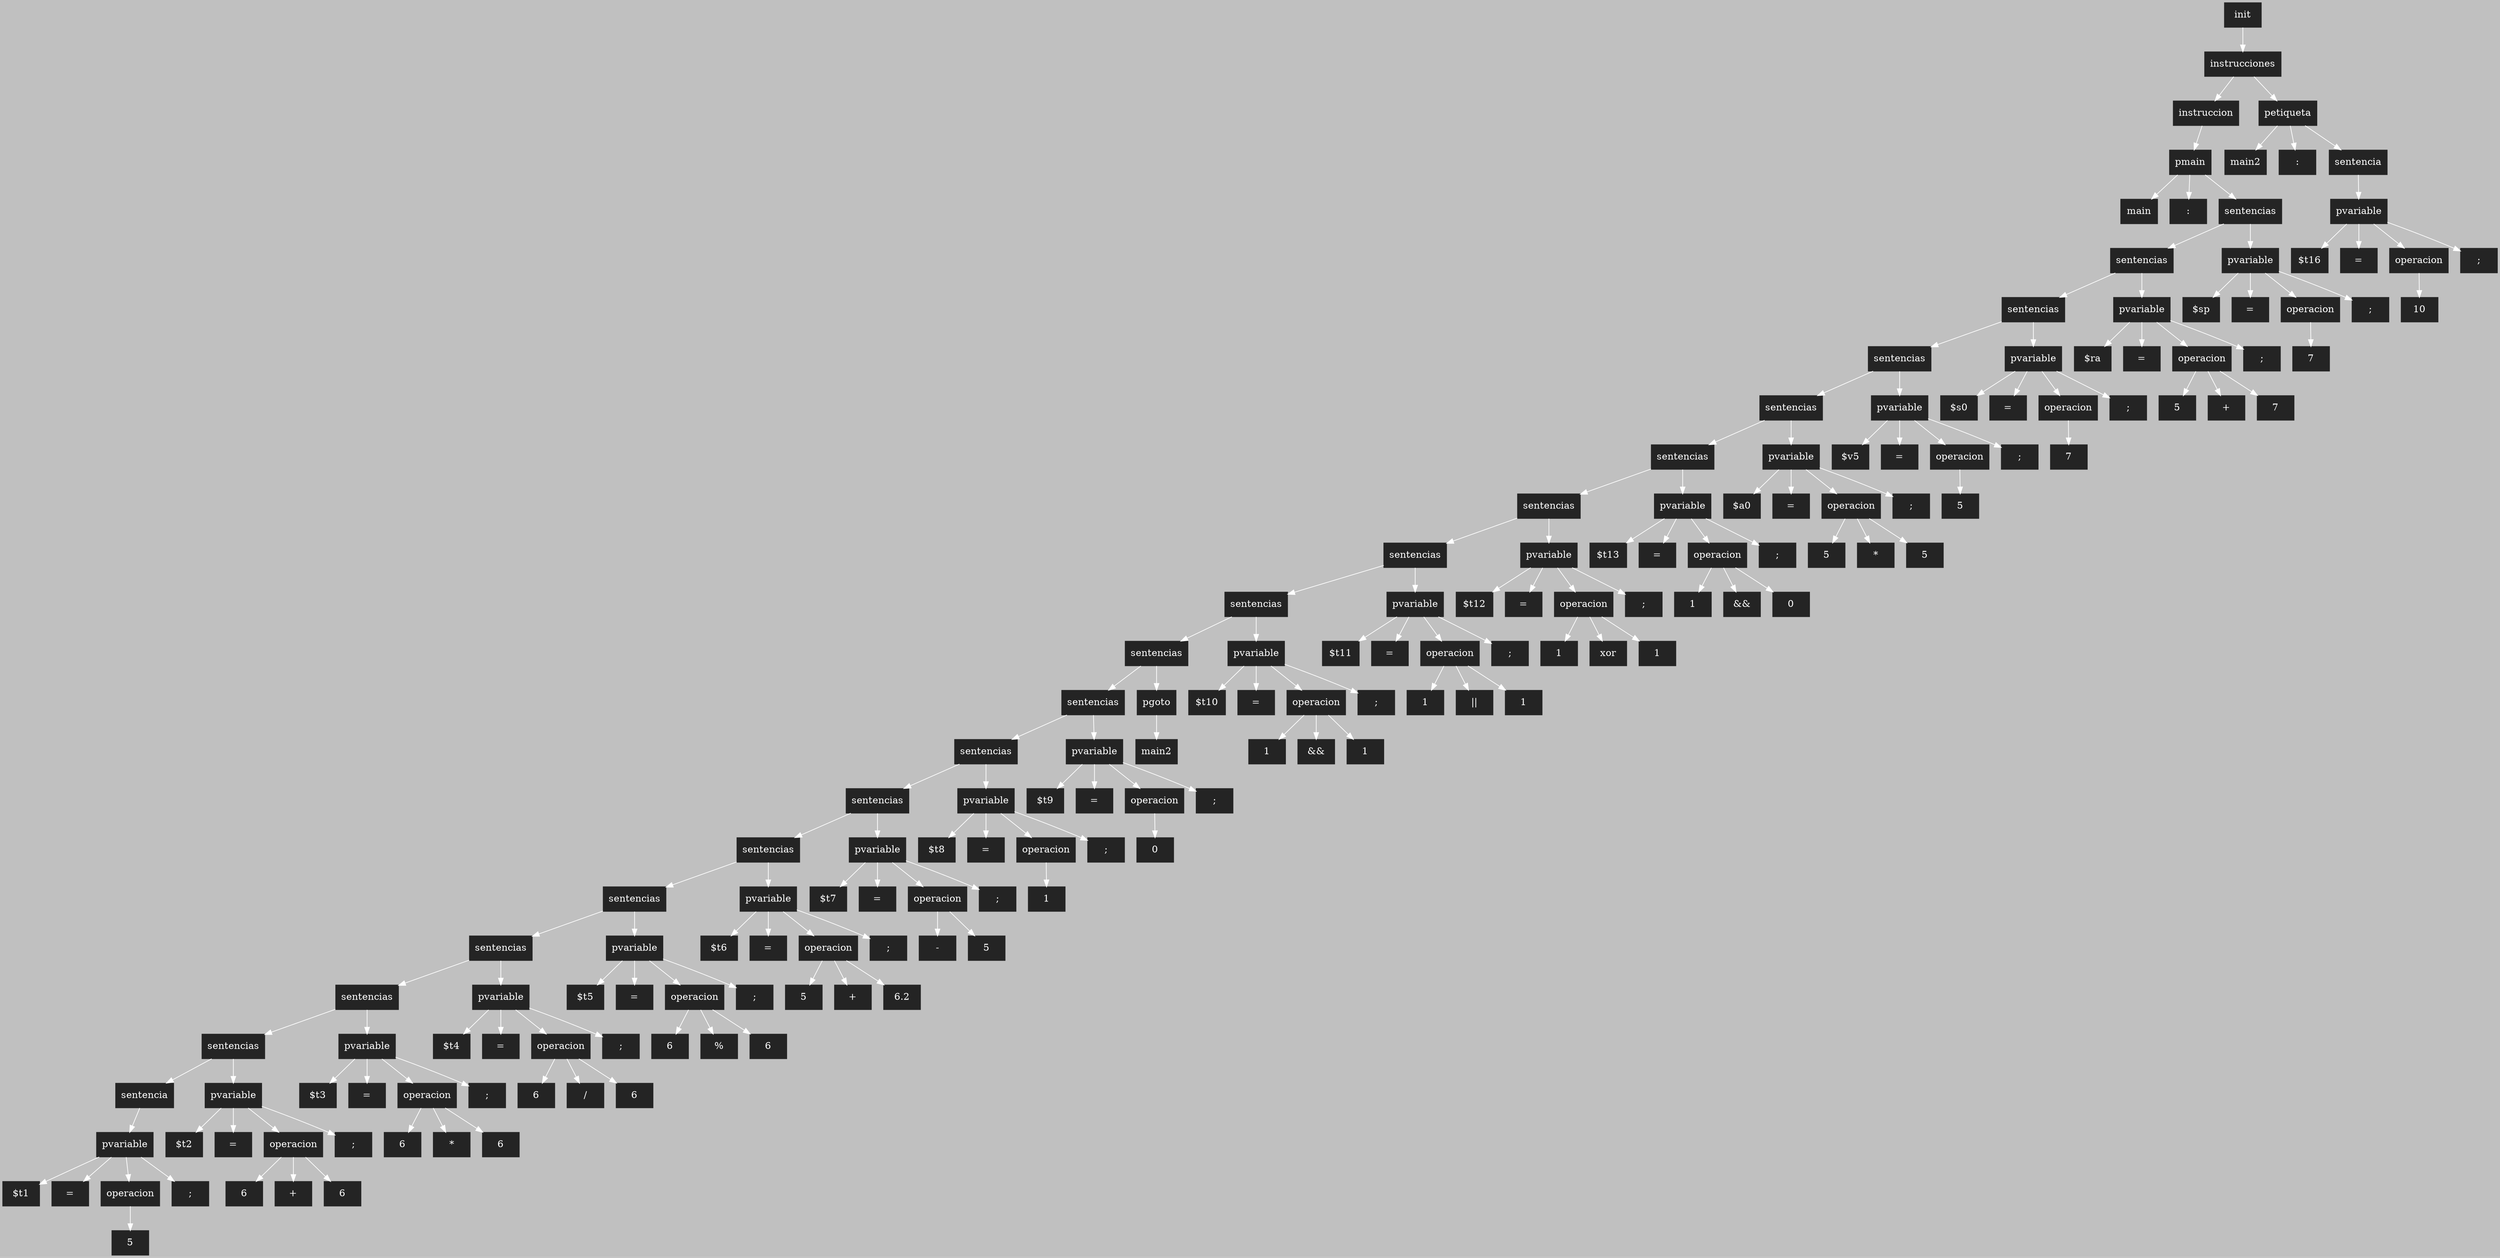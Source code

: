 digraph{ bgcolor = gray 
 node[fontcolor = white, height = 0.5, color = white] 
 [shape=box, style=filled, color=gray14] 
 rankdir=UD 
 edge[color=white, dir=fordware]
168[style = "filled" ; label = "init"] 
167[style = "filled" ; label = "instrucciones"] 
156[style = "filled" ; label = "instruccion"] 
153[style = "filled" ; label = "pmain"] 
154[style = "filled" ; label = "main"] 
155[style = "filled" ; label = ":"] 
152[style = "filled" ; label = "sentencias"] 
145[style = "filled" ; label = "sentencias"] 
136[style = "filled" ; label = "sentencias"] 
129[style = "filled" ; label = "sentencias"] 
122[style = "filled" ; label = "sentencias"] 
113[style = "filled" ; label = "sentencias"] 
104[style = "filled" ; label = "sentencias"] 
95[style = "filled" ; label = "sentencias"] 
86[style = "filled" ; label = "sentencias"] 
77[style = "filled" ; label = "sentencias"] 
74[style = "filled" ; label = "sentencias"] 
67[style = "filled" ; label = "sentencias"] 
60[style = "filled" ; label = "sentencias"] 
52[style = "filled" ; label = "sentencias"] 
43[style = "filled" ; label = "sentencias"] 
34[style = "filled" ; label = "sentencias"] 
25[style = "filled" ; label = "sentencias"] 
16[style = "filled" ; label = "sentencias"] 
7[style = "filled" ; label = "sentencia"] 
3[style = "filled" ; label = "pvariable"] 
4[style = "filled" ; label = "$t1"] 
5[style = "filled" ; label = "="] 
2[style = "filled" ; label = "operacion"] 
1[style = "filled" ; label = "5"] 
6[style = "filled" ; label = ";"] 
12[style = "filled" ; label = "pvariable"] 
13[style = "filled" ; label = "$t2"] 
14[style = "filled" ; label = "="] 
10[style = "filled" ; label = "operacion"] 
8[style = "filled" ; label = "6"] 
11[style = "filled" ; label = "+"] 
9[style = "filled" ; label = "6"] 
15[style = "filled" ; label = ";"] 
21[style = "filled" ; label = "pvariable"] 
22[style = "filled" ; label = "$t3"] 
23[style = "filled" ; label = "="] 
19[style = "filled" ; label = "operacion"] 
17[style = "filled" ; label = "6"] 
20[style = "filled" ; label = "*"] 
18[style = "filled" ; label = "6"] 
24[style = "filled" ; label = ";"] 
30[style = "filled" ; label = "pvariable"] 
31[style = "filled" ; label = "$t4"] 
32[style = "filled" ; label = "="] 
28[style = "filled" ; label = "operacion"] 
26[style = "filled" ; label = "6"] 
29[style = "filled" ; label = "/"] 
27[style = "filled" ; label = "6"] 
33[style = "filled" ; label = ";"] 
39[style = "filled" ; label = "pvariable"] 
40[style = "filled" ; label = "$t5"] 
41[style = "filled" ; label = "="] 
37[style = "filled" ; label = "operacion"] 
35[style = "filled" ; label = "6"] 
38[style = "filled" ; label = "%"] 
36[style = "filled" ; label = "6"] 
42[style = "filled" ; label = ";"] 
48[style = "filled" ; label = "pvariable"] 
49[style = "filled" ; label = "$t6"] 
50[style = "filled" ; label = "="] 
46[style = "filled" ; label = "operacion"] 
44[style = "filled" ; label = "5"] 
47[style = "filled" ; label = "+"] 
45[style = "filled" ; label = "6.2"] 
51[style = "filled" ; label = ";"] 
56[style = "filled" ; label = "pvariable"] 
57[style = "filled" ; label = "$t7"] 
58[style = "filled" ; label = "="] 
54[style = "filled" ; label = "operacion"] 
55[style = "filled" ; label = "-"] 
53[style = "filled" ; label = "5"] 
59[style = "filled" ; label = ";"] 
63[style = "filled" ; label = "pvariable"] 
64[style = "filled" ; label = "$t8"] 
65[style = "filled" ; label = "="] 
62[style = "filled" ; label = "operacion"] 
61[style = "filled" ; label = "1"] 
66[style = "filled" ; label = ";"] 
70[style = "filled" ; label = "pvariable"] 
71[style = "filled" ; label = "$t9"] 
72[style = "filled" ; label = "="] 
69[style = "filled" ; label = "operacion"] 
68[style = "filled" ; label = "0"] 
73[style = "filled" ; label = ";"] 
75[style = "filled" ; label = "pgoto"] 
76[style = "filled" ; label = "main2"] 
82[style = "filled" ; label = "pvariable"] 
83[style = "filled" ; label = "$t10"] 
84[style = "filled" ; label = "="] 
80[style = "filled" ; label = "operacion"] 
78[style = "filled" ; label = "1"] 
81[style = "filled" ; label = "&&"] 
79[style = "filled" ; label = "1"] 
85[style = "filled" ; label = ";"] 
91[style = "filled" ; label = "pvariable"] 
92[style = "filled" ; label = "$t11"] 
93[style = "filled" ; label = "="] 
89[style = "filled" ; label = "operacion"] 
87[style = "filled" ; label = "1"] 
90[style = "filled" ; label = "||"] 
88[style = "filled" ; label = "1"] 
94[style = "filled" ; label = ";"] 
100[style = "filled" ; label = "pvariable"] 
101[style = "filled" ; label = "$t12"] 
102[style = "filled" ; label = "="] 
98[style = "filled" ; label = "operacion"] 
96[style = "filled" ; label = "1"] 
99[style = "filled" ; label = "xor"] 
97[style = "filled" ; label = "1"] 
103[style = "filled" ; label = ";"] 
109[style = "filled" ; label = "pvariable"] 
110[style = "filled" ; label = "$t13"] 
111[style = "filled" ; label = "="] 
107[style = "filled" ; label = "operacion"] 
105[style = "filled" ; label = "1"] 
108[style = "filled" ; label = "&&"] 
106[style = "filled" ; label = "0"] 
112[style = "filled" ; label = ";"] 
118[style = "filled" ; label = "pvariable"] 
119[style = "filled" ; label = "$a0"] 
120[style = "filled" ; label = "="] 
116[style = "filled" ; label = "operacion"] 
114[style = "filled" ; label = "5"] 
117[style = "filled" ; label = "*"] 
115[style = "filled" ; label = "5"] 
121[style = "filled" ; label = ";"] 
125[style = "filled" ; label = "pvariable"] 
126[style = "filled" ; label = "$v5"] 
127[style = "filled" ; label = "="] 
124[style = "filled" ; label = "operacion"] 
123[style = "filled" ; label = "5"] 
128[style = "filled" ; label = ";"] 
132[style = "filled" ; label = "pvariable"] 
133[style = "filled" ; label = "$s0"] 
134[style = "filled" ; label = "="] 
131[style = "filled" ; label = "operacion"] 
130[style = "filled" ; label = "7"] 
135[style = "filled" ; label = ";"] 
141[style = "filled" ; label = "pvariable"] 
142[style = "filled" ; label = "$ra"] 
143[style = "filled" ; label = "="] 
139[style = "filled" ; label = "operacion"] 
137[style = "filled" ; label = "5"] 
140[style = "filled" ; label = "+"] 
138[style = "filled" ; label = "7"] 
144[style = "filled" ; label = ";"] 
148[style = "filled" ; label = "pvariable"] 
149[style = "filled" ; label = "$sp"] 
150[style = "filled" ; label = "="] 
147[style = "filled" ; label = "operacion"] 
146[style = "filled" ; label = "7"] 
151[style = "filled" ; label = ";"] 
164[style = "filled" ; label = "petiqueta"] 
165[style = "filled" ; label = "main2"] 
166[style = "filled" ; label = ":"] 
163[style = "filled" ; label = "sentencia"] 
159[style = "filled" ; label = "pvariable"] 
160[style = "filled" ; label = "$t16"] 
161[style = "filled" ; label = "="] 
158[style = "filled" ; label = "operacion"] 
157[style = "filled" ; label = "10"] 
162[style = "filled" ; label = ";"] 
168->167;
167->156;
156->153;
153->154;
153->155;
153->152;
152->145;
145->136;
136->129;
129->122;
122->113;
113->104;
104->95;
95->86;
86->77;
77->74;
74->67;
67->60;
60->52;
52->43;
43->34;
34->25;
25->16;
16->7;
7->3;
3->4;
3->5;
3->2;
2->1;
3->6;
16->12;
12->13;
12->14;
12->10;
10->8;
10->11;
10->9;
12->15;
25->21;
21->22;
21->23;
21->19;
19->17;
19->20;
19->18;
21->24;
34->30;
30->31;
30->32;
30->28;
28->26;
28->29;
28->27;
30->33;
43->39;
39->40;
39->41;
39->37;
37->35;
37->38;
37->36;
39->42;
52->48;
48->49;
48->50;
48->46;
46->44;
46->47;
46->45;
48->51;
60->56;
56->57;
56->58;
56->54;
54->55;
54->53;
56->59;
67->63;
63->64;
63->65;
63->62;
62->61;
63->66;
74->70;
70->71;
70->72;
70->69;
69->68;
70->73;
77->75;
75->76;
86->82;
82->83;
82->84;
82->80;
80->78;
80->81;
80->79;
82->85;
95->91;
91->92;
91->93;
91->89;
89->87;
89->90;
89->88;
91->94;
104->100;
100->101;
100->102;
100->98;
98->96;
98->99;
98->97;
100->103;
113->109;
109->110;
109->111;
109->107;
107->105;
107->108;
107->106;
109->112;
122->118;
118->119;
118->120;
118->116;
116->114;
116->117;
116->115;
118->121;
129->125;
125->126;
125->127;
125->124;
124->123;
125->128;
136->132;
132->133;
132->134;
132->131;
131->130;
132->135;
145->141;
141->142;
141->143;
141->139;
139->137;
139->140;
139->138;
141->144;
152->148;
148->149;
148->150;
148->147;
147->146;
148->151;
167->164;
164->165;
164->166;
164->163;
163->159;
159->160;
159->161;
159->158;
158->157;
159->162;

}